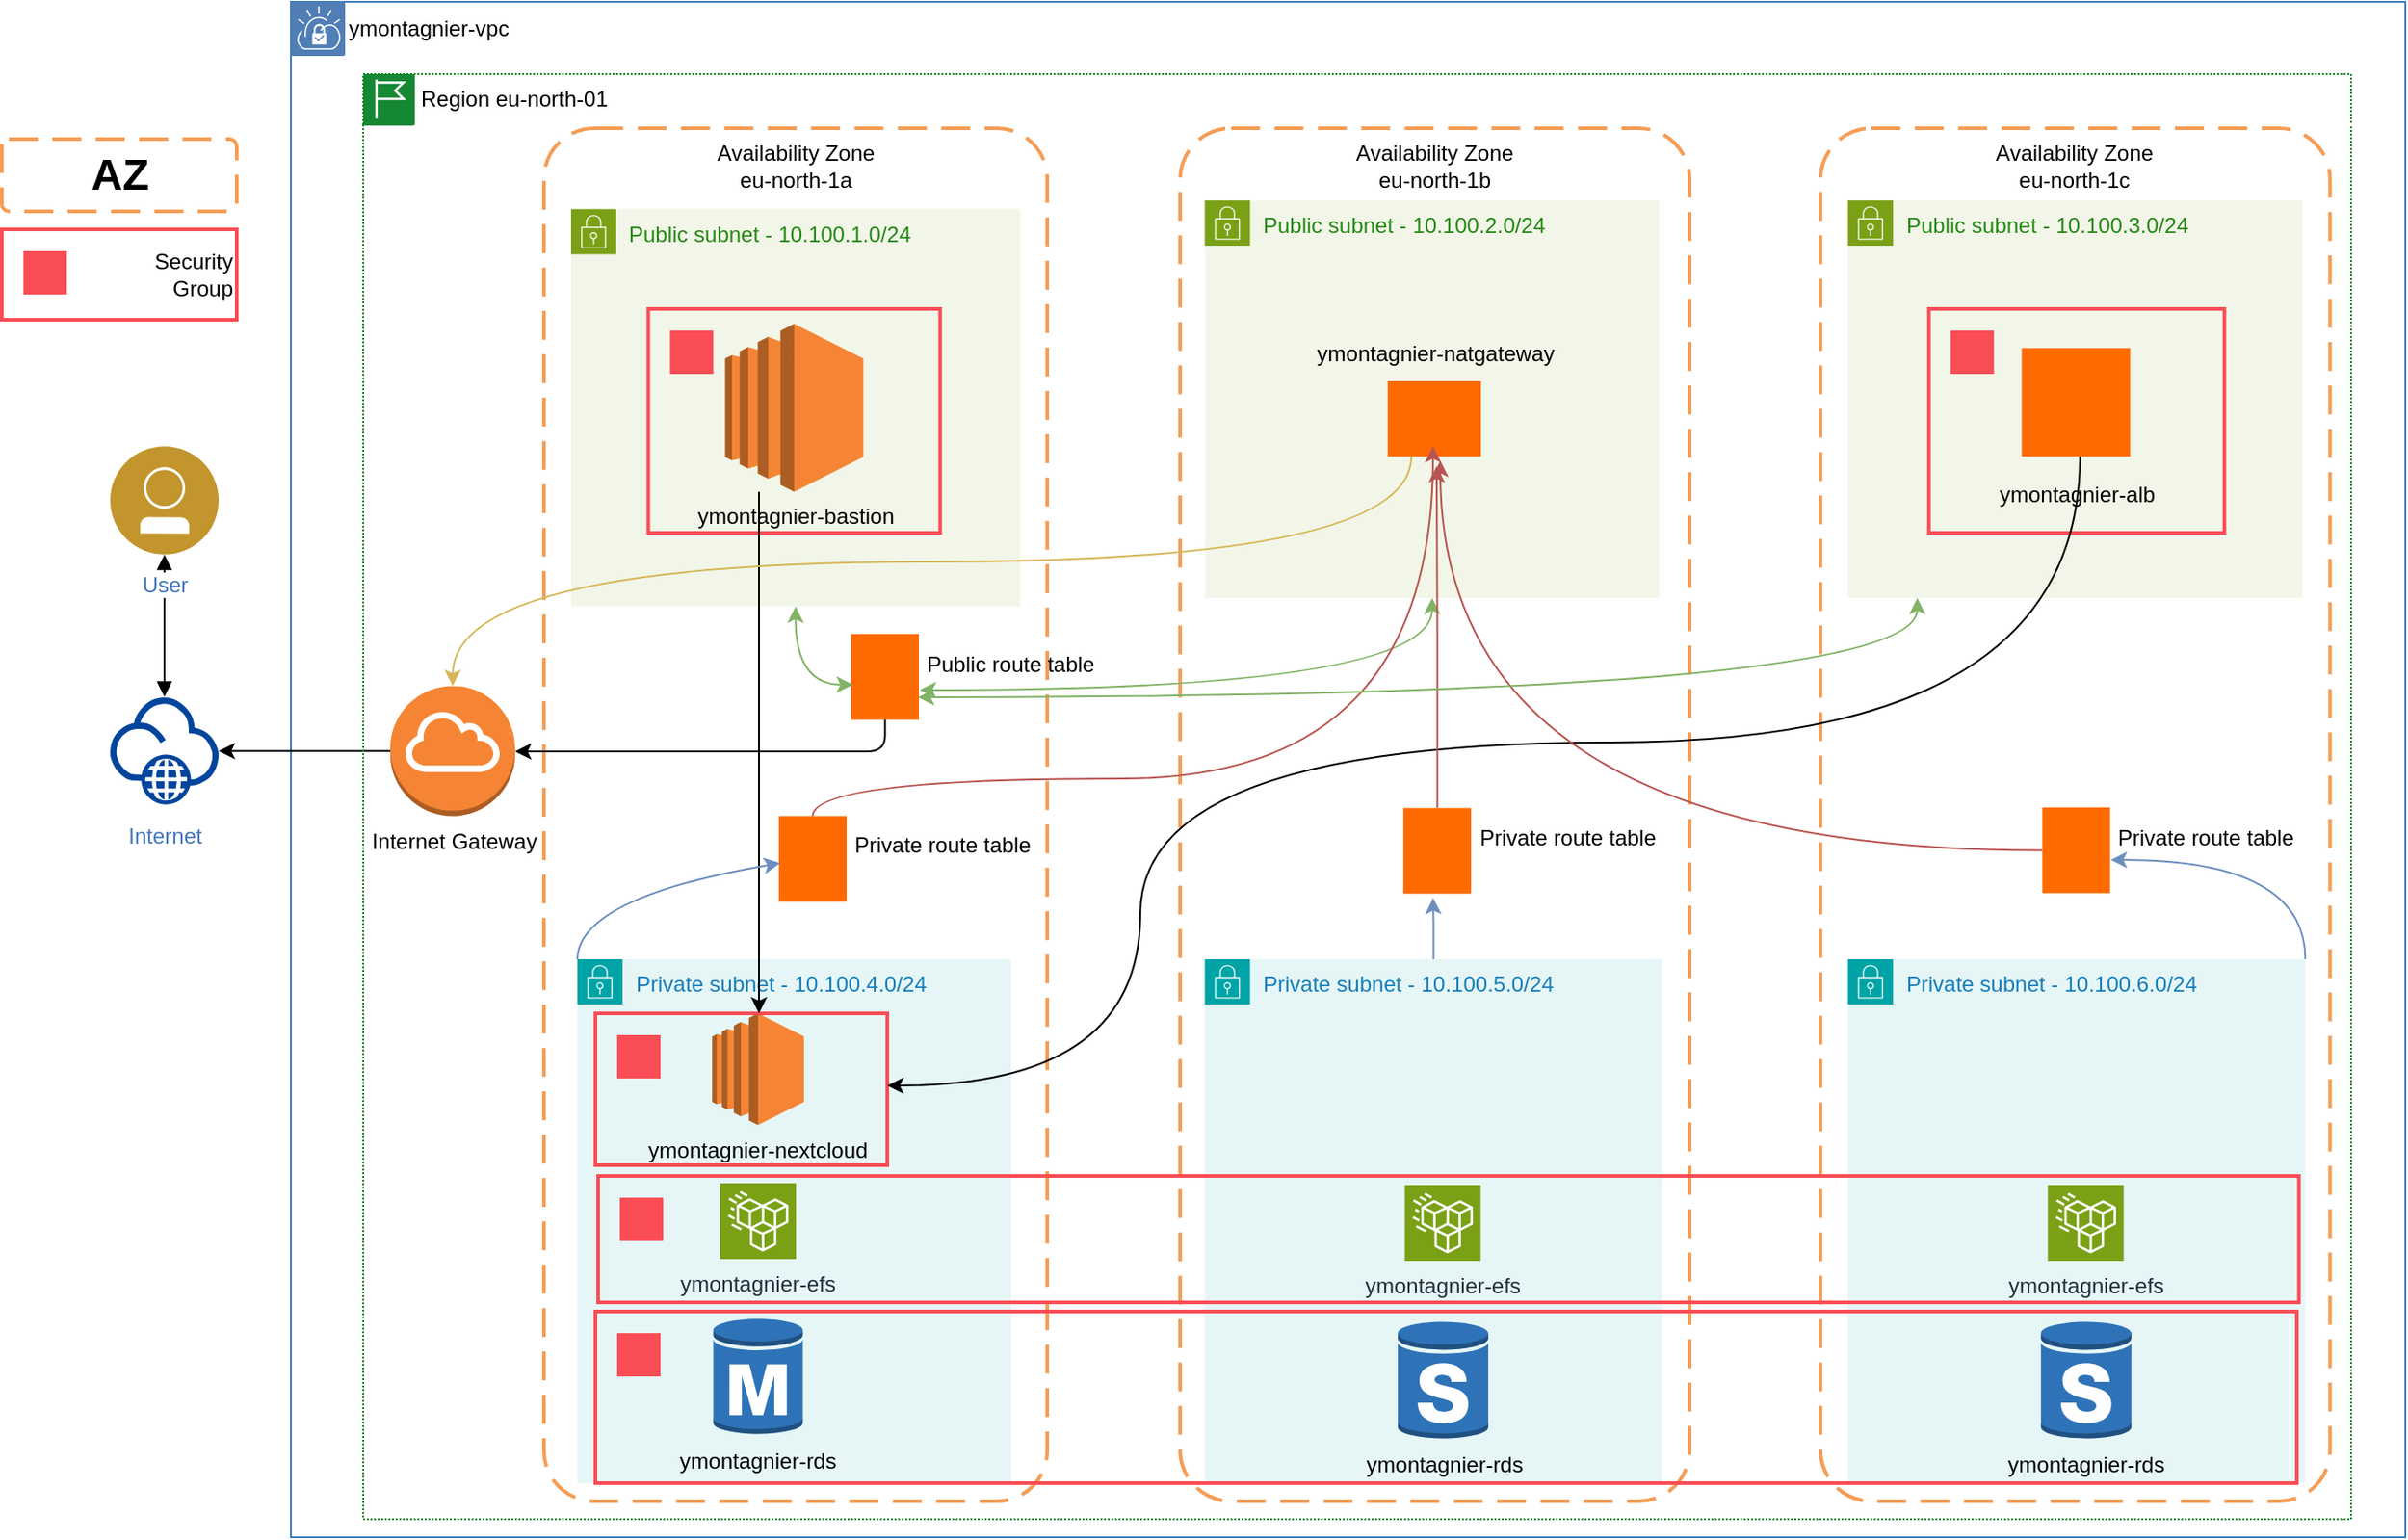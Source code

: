 <mxfile version="26.0.16">
  <diagram id="GNU3i8hCxYjH3E0Nk9u4" name="Page-1">
    <mxGraphModel grid="1" page="1" gridSize="10" guides="1" tooltips="1" connect="1" arrows="1" fold="1" pageScale="1" pageWidth="850" pageHeight="1100" math="0" shadow="0">
      <root>
        <mxCell id="0" />
        <mxCell id="1" parent="0" />
        <mxCell id="qNu9TVXpDzVPsYWxxDan-283" value="" style="group" connectable="0" vertex="1" parent="1">
          <mxGeometry x="692.048" y="150" width="281.96" height="760" as="geometry" />
        </mxCell>
        <mxCell id="qNu9TVXpDzVPsYWxxDan-5" value="&lt;h1&gt;&lt;br&gt;&lt;/h1&gt;" style="rounded=1;arcSize=10;dashed=1;strokeColor=#F59D56;fillColor=none;gradientColor=none;dashPattern=8 4;strokeWidth=2;html=1;align=center;flipH=0;" vertex="1" parent="qNu9TVXpDzVPsYWxxDan-283">
          <mxGeometry width="281.96" height="760" as="geometry" />
        </mxCell>
        <mxCell id="qNu9TVXpDzVPsYWxxDan-6" value="Availability Zone&lt;br&gt;eu-north-1b" style="text;html=1;align=center;verticalAlign=middle;whiteSpace=wrap;rounded=0;" vertex="1" parent="qNu9TVXpDzVPsYWxxDan-283">
          <mxGeometry x="90.744" y="6" width="100.483" height="30" as="geometry" />
        </mxCell>
        <mxCell id="qNu9TVXpDzVPsYWxxDan-225" value="Public subnet - 10.100.3.0/24" style="points=[[0,0],[0.25,0],[0.5,0],[0.75,0],[1,0],[1,0.25],[1,0.5],[1,0.75],[1,1],[0.75,1],[0.5,1],[0.25,1],[0,1],[0,0.75],[0,0.5],[0,0.25]];outlineConnect=0;gradientColor=none;html=1;whiteSpace=wrap;fontSize=12;fontStyle=0;container=0;pointerEvents=0;collapsible=0;recursiveResize=0;shape=mxgraph.aws4.group;grIcon=mxgraph.aws4.group_security_group;grStroke=0;strokeColor=#7AA116;fillColor=#F2F6E8;verticalAlign=top;align=left;spacingLeft=30;fontColor=#248814;dashed=0;" vertex="1" parent="1">
          <mxGeometry x="1061.583" y="190" width="251.588" height="220" as="geometry" />
        </mxCell>
        <mxCell id="qNu9TVXpDzVPsYWxxDan-215" value="Private subnet - 10.100.4.0/24" style="points=[[0,0],[0.25,0],[0.5,0],[0.75,0],[1,0],[1,0.25],[1,0.5],[1,0.75],[1,1],[0.75,1],[0.5,1],[0.25,1],[0,1],[0,0.75],[0,0.5],[0,0.25]];outlineConnect=0;gradientColor=none;html=1;whiteSpace=wrap;fontSize=12;fontStyle=0;container=1;pointerEvents=0;collapsible=0;recursiveResize=0;shape=mxgraph.aws4.group;grIcon=mxgraph.aws4.group_security_group;grStroke=0;strokeColor=#00A4A6;fillColor=#E6F6F7;verticalAlign=top;align=left;spacingLeft=30;fontColor=#147EBA;dashed=0;" vertex="1" parent="1">
          <mxGeometry x="358.5" y="610" width="240" height="290" as="geometry" />
        </mxCell>
        <mxCell id="qNu9TVXpDzVPsYWxxDan-216" value="ymontagnier-rds" style="outlineConnect=0;dashed=0;verticalLabelPosition=bottom;verticalAlign=top;align=center;html=1;shape=mxgraph.aws3.rds_db_instance;fillColor=#2E73B8;gradientColor=none;" vertex="1" parent="qNu9TVXpDzVPsYWxxDan-215">
          <mxGeometry x="75.24" y="198" width="49.5" height="66" as="geometry" />
        </mxCell>
        <mxCell id="qNu9TVXpDzVPsYWxxDan-217" value="ymontagnier-efs" style="sketch=0;points=[[0,0,0],[0.25,0,0],[0.5,0,0],[0.75,0,0],[1,0,0],[0,1,0],[0.25,1,0],[0.5,1,0],[0.75,1,0],[1,1,0],[0,0.25,0],[0,0.5,0],[0,0.75,0],[1,0.25,0],[1,0.5,0],[1,0.75,0]];outlineConnect=0;fontColor=#232F3E;fillColor=#7AA116;strokeColor=#ffffff;dashed=0;verticalLabelPosition=bottom;verticalAlign=top;align=center;html=1;fontSize=12;fontStyle=0;aspect=fixed;shape=mxgraph.aws4.resourceIcon;resIcon=mxgraph.aws4.efs_standard;" vertex="1" parent="qNu9TVXpDzVPsYWxxDan-215">
          <mxGeometry x="78.99" y="124" width="42" height="42" as="geometry" />
        </mxCell>
        <mxCell id="qNu9TVXpDzVPsYWxxDan-218" value="ymontagnier-nextcloud" style="outlineConnect=0;dashed=0;verticalLabelPosition=bottom;verticalAlign=top;align=center;html=1;shape=mxgraph.aws3.ec2;fillColor=#F58534;gradientColor=none;" vertex="1" parent="qNu9TVXpDzVPsYWxxDan-215">
          <mxGeometry x="74.6" y="30" width="50.79" height="61.75" as="geometry" />
        </mxCell>
        <mxCell id="qNu9TVXpDzVPsYWxxDan-284" value="" style="group" connectable="0" vertex="1" parent="1">
          <mxGeometry x="340" y="150" width="278.5" height="760" as="geometry" />
        </mxCell>
        <mxCell id="qNu9TVXpDzVPsYWxxDan-2" value="" style="rounded=1;arcSize=10;dashed=1;strokeColor=#F59D56;fillColor=none;gradientColor=none;dashPattern=8 4;strokeWidth=2;html=1;align=center;container=0;" vertex="1" parent="qNu9TVXpDzVPsYWxxDan-284">
          <mxGeometry width="278.5" height="760" as="geometry" />
        </mxCell>
        <mxCell id="qNu9TVXpDzVPsYWxxDan-3" value="Availability Zone&lt;br&gt;eu-north-1a" style="text;html=1;align=center;verticalAlign=middle;whiteSpace=wrap;rounded=0;" vertex="1" parent="qNu9TVXpDzVPsYWxxDan-284">
          <mxGeometry x="89.63" y="6" width="99.25" height="30" as="geometry" />
        </mxCell>
        <mxCell id="ur3kafw1qKhpfOSSZFUt-36" value="&amp;nbsp; &amp;nbsp; &amp;nbsp; &amp;nbsp; &amp;nbsp; &amp;nbsp; Public route table&lt;div&gt;&lt;br&gt;&lt;/div&gt;" style="points=[];aspect=fixed;html=1;align=left;shadow=0;dashed=0;fillColor=#FF6A00;strokeColor=none;shape=mxgraph.alibaba_cloud.route_table;" vertex="1" parent="qNu9TVXpDzVPsYWxxDan-284">
          <mxGeometry x="169.995" y="280" width="37.5" height="47.4" as="geometry" />
        </mxCell>
        <mxCell id="qNu9TVXpDzVPsYWxxDan-285" value="" style="group" connectable="0" vertex="1" parent="1">
          <mxGeometry x="1046.398" y="150" width="281.96" height="760" as="geometry" />
        </mxCell>
        <mxCell id="qNu9TVXpDzVPsYWxxDan-286" value="&lt;h1&gt;&lt;br&gt;&lt;/h1&gt;" style="rounded=1;arcSize=10;dashed=1;strokeColor=#F59D56;fillColor=none;gradientColor=none;dashPattern=8 4;strokeWidth=2;html=1;align=center;" vertex="1" parent="qNu9TVXpDzVPsYWxxDan-285">
          <mxGeometry width="281.96" height="760" as="geometry" />
        </mxCell>
        <mxCell id="qNu9TVXpDzVPsYWxxDan-287" value="Availability Zone&lt;br&gt;eu-north-1c" style="text;html=1;align=center;verticalAlign=middle;whiteSpace=wrap;rounded=0;" vertex="1" parent="qNu9TVXpDzVPsYWxxDan-285">
          <mxGeometry x="90.744" y="6" width="100.483" height="30" as="geometry" />
        </mxCell>
        <mxCell id="qNu9TVXpDzVPsYWxxDan-222" value="Private subnet - 10.100.6.0/24" style="points=[[0,0],[0.25,0],[0.5,0],[0.75,0],[1,0],[1,0.25],[1,0.5],[1,0.75],[1,1],[0.75,1],[0.5,1],[0.25,1],[0,1],[0,0.75],[0,0.5],[0,0.25]];outlineConnect=0;gradientColor=none;html=1;whiteSpace=wrap;fontSize=12;fontStyle=0;container=1;pointerEvents=0;collapsible=0;recursiveResize=0;shape=mxgraph.aws4.group;grIcon=mxgraph.aws4.group_security_group;grStroke=0;strokeColor=#00A4A6;fillColor=#E6F6F7;verticalAlign=top;align=left;spacingLeft=30;fontColor=#147EBA;dashed=0;" vertex="1" parent="1">
          <mxGeometry x="1061.583" y="610" width="253.106" height="290" as="geometry" />
        </mxCell>
        <mxCell id="FXCXVvDxTQtwc45PbP1s-161" value="ymontagnier-vpc" style="swimlane;fontStyle=0;horizontal=1;collapsible=0;startSize=28;swimlaneLine=0;swimlaneFillColor=none;fillColor=none;rounded=0;whiteSpace=wrap;html=1;absoluteArcSize=1;arcSize=12;strokeColor=#417CB9;verticalAlign=top;align=left;spacingLeft=30;spacingTop=1;dashed=0;strokeWidth=1;" vertex="1" parent="1">
          <mxGeometry x="200" y="80" width="1170" height="850" as="geometry" />
        </mxCell>
        <mxCell id="FXCXVvDxTQtwc45PbP1s-162" value="" style="aspect=fixed;perimeter=ellipsePerimeter;html=1;align=center;shadow=0;dashed=0;fontColor=#4277BB;labelBackgroundColor=#ffffff;fontSize=12;spacingTop=3;image;image=img/lib/ibm/vpc/VPCTag.svg;part=1;" vertex="1" parent="FXCXVvDxTQtwc45PbP1s-161">
          <mxGeometry width="30" height="30" as="geometry" />
        </mxCell>
        <mxCell id="qNu9TVXpDzVPsYWxxDan-236" value="Public subnet - 10.100.1.0/24" style="points=[[0,0],[0.25,0],[0.5,0],[0.75,0],[1,0],[1,0.25],[1,0.5],[1,0.75],[1,1],[0.75,1],[0.5,1],[0.25,1],[0,1],[0,0.75],[0,0.5],[0,0.25]];outlineConnect=0;gradientColor=none;html=1;whiteSpace=wrap;fontSize=12;fontStyle=0;container=1;pointerEvents=0;collapsible=0;recursiveResize=0;shape=mxgraph.aws4.group;grIcon=mxgraph.aws4.group_security_group;grStroke=0;strokeColor=#7AA116;fillColor=#F2F6E8;verticalAlign=top;align=left;spacingLeft=30;fontColor=#248814;dashed=0;" vertex="1" parent="1">
          <mxGeometry x="355.01" y="194.75" width="248.5" height="220" as="geometry" />
        </mxCell>
        <mxCell id="FXCXVvDxTQtwc45PbP1s-120" style="edgeStyle=orthogonalEdgeStyle;rounded=0;orthogonalLoop=1;jettySize=auto;html=1;startArrow=block;startFill=1;endArrow=block;endFill=1;" edge="1" parent="1" source="FXCXVvDxTQtwc45PbP1s-93" target="FXCXVvDxTQtwc45PbP1s-94">
          <mxGeometry relative="1" as="geometry" />
        </mxCell>
        <mxCell id="itqwBwdQcHr9N_OGk8uq-14" style="edgeStyle=orthogonalEdgeStyle;rounded=0;orthogonalLoop=1;jettySize=auto;html=1;entryX=1;entryY=0.5;entryDx=0;entryDy=0;" edge="1" parent="1" source="ur3kafw1qKhpfOSSZFUt-2" target="FXCXVvDxTQtwc45PbP1s-94">
          <mxGeometry relative="1" as="geometry" />
        </mxCell>
        <mxCell id="qNu9TVXpDzVPsYWxxDan-49" value="&lt;h1&gt;AZ&lt;/h1&gt;" style="rounded=1;arcSize=10;dashed=1;strokeColor=#F59D56;fillColor=none;gradientColor=none;dashPattern=8 4;strokeWidth=2;html=1;align=center;" vertex="1" parent="1">
          <mxGeometry x="40" y="156" width="130" height="40" as="geometry" />
        </mxCell>
        <mxCell id="ur3kafw1qKhpfOSSZFUt-2" value="Internet Gateway" style="outlineConnect=0;dashed=0;verticalLabelPosition=bottom;verticalAlign=top;align=center;html=1;shape=mxgraph.aws3.internet_gateway;fillColor=#F58534;gradientColor=none;" vertex="1" parent="1">
          <mxGeometry x="255" y="458.75" width="69" height="72" as="geometry" />
        </mxCell>
        <mxCell id="ur3kafw1qKhpfOSSZFUt-24" value="ymontagnier-bastion" style="outlineConnect=0;dashed=0;verticalLabelPosition=bottom;verticalAlign=top;align=center;html=1;shape=mxgraph.aws3.ec2;fillColor=#F58534;gradientColor=none;" vertex="1" parent="1">
          <mxGeometry x="440.25" y="258.25" width="76.5" height="93" as="geometry" />
        </mxCell>
        <mxCell id="qNu9TVXpDzVPsYWxxDan-258" value="" style="container=1;collapsible=0;expand=0;recursiveResize=0;html=1;whiteSpace=wrap;strokeColor=#FA4D56;fillColor=none;strokeWidth=2" vertex="1" parent="1">
          <mxGeometry x="397.75" y="250" width="161.5" height="124" as="geometry" />
        </mxCell>
        <mxCell id="qNu9TVXpDzVPsYWxxDan-259" value="" style="shape=rect;fillColor=none;aspect=fixed;resizable=0;labelPosition=right;verticalLabelPosition=middle;align=center;verticalAlign=middle;strokeColor=none;part=1;spacingLeft=5;fontSize=14;" vertex="1" parent="qNu9TVXpDzVPsYWxxDan-258">
          <mxGeometry width="48" height="48" relative="1" as="geometry" />
        </mxCell>
        <mxCell id="qNu9TVXpDzVPsYWxxDan-260" value="" style="fillColor=#FA4D56;shape=mxgraph.ibm_cloud.group--security;strokeColor=none;dashed=0;outlineConnect=0;html=1;labelPosition=center;verticalLabelPosition=bottom;verticalAlign=top;part=1;movable=0;resizable=0;rotatable=0;" vertex="1" parent="qNu9TVXpDzVPsYWxxDan-259">
          <mxGeometry width="24" height="24" relative="1" as="geometry">
            <mxPoint x="12" y="12" as="offset" />
          </mxGeometry>
        </mxCell>
        <mxCell id="qNu9TVXpDzVPsYWxxDan-261" value="Security&lt;div&gt;Group&lt;/div&gt;" style="container=1;collapsible=0;expand=0;recursiveResize=0;html=1;whiteSpace=wrap;strokeColor=#FA4D56;fillColor=none;strokeWidth=2;align=right;" vertex="1" parent="1">
          <mxGeometry x="40" y="206" width="130" height="50" as="geometry" />
        </mxCell>
        <mxCell id="qNu9TVXpDzVPsYWxxDan-262" value="" style="shape=rect;fillColor=none;aspect=fixed;resizable=0;labelPosition=right;verticalLabelPosition=middle;align=center;verticalAlign=middle;strokeColor=none;part=1;spacingLeft=5;fontSize=14;" vertex="1" parent="qNu9TVXpDzVPsYWxxDan-261">
          <mxGeometry width="48" height="48" relative="1" as="geometry" />
        </mxCell>
        <mxCell id="qNu9TVXpDzVPsYWxxDan-263" value="" style="fillColor=#FA4D56;shape=mxgraph.ibm_cloud.group--security;strokeColor=none;dashed=0;outlineConnect=0;html=1;labelPosition=center;verticalLabelPosition=bottom;verticalAlign=top;part=1;movable=0;resizable=0;rotatable=0;" vertex="1" parent="qNu9TVXpDzVPsYWxxDan-262">
          <mxGeometry width="24" height="24" relative="1" as="geometry">
            <mxPoint x="12" y="12" as="offset" />
          </mxGeometry>
        </mxCell>
        <mxCell id="qNu9TVXpDzVPsYWxxDan-265" value="&amp;nbsp; &amp;nbsp; &amp;nbsp; &amp;nbsp; &amp;nbsp; &amp;nbsp; Private route table&lt;div&gt;&lt;br&gt;&lt;/div&gt;" style="points=[];aspect=fixed;html=1;align=left;shadow=0;dashed=0;fillColor=#FF6A00;strokeColor=none;shape=mxgraph.alibaba_cloud.route_table;" vertex="1" parent="1">
          <mxGeometry x="470" y="530.75" width="37.5" height="47.4" as="geometry" />
        </mxCell>
        <mxCell id="FXCXVvDxTQtwc45PbP1s-164" value="" style="aspect=fixed;perimeter=ellipsePerimeter;html=1;align=center;shadow=0;dashed=0;fontColor=#4277BB;labelBackgroundColor=#ffffff;fontSize=12;spacingTop=3;image;image=img/lib/ibm/vpc/RegionTag.svg;part=1;" vertex="1" parent="1">
          <mxGeometry x="240" y="120" width="28.571" height="28.571" as="geometry" />
        </mxCell>
        <mxCell id="FXCXVvDxTQtwc45PbP1s-163" value="Region eu-north-01" style="swimlane;fontStyle=0;horizontal=1;collapsible=0;startSize=28;swimlaneLine=0;swimlaneFillColor=none;fillColor=none;rounded=0;whiteSpace=wrap;html=1;absoluteArcSize=1;arcSize=0;strokeColor=#00882B;verticalAlign=top;align=left;spacingLeft=30;dashed=1;strokeWidth=1;container=0;dashPattern=1 1;movable=1;resizable=1;rotatable=1;deletable=1;editable=1;locked=0;connectable=1;" vertex="1" parent="1">
          <mxGeometry x="240" y="120" width="1100" height="800" as="geometry" />
        </mxCell>
        <mxCell id="qNu9TVXpDzVPsYWxxDan-230" value="Public subnet - 10.100.2.0/24" style="points=[[0,0],[0.25,0],[0.5,0],[0.75,0],[1,0],[1,0.25],[1,0.5],[1,0.75],[1,1],[0.75,1],[0.5,1],[0.25,1],[0,1],[0,0.75],[0,0.5],[0,0.25]];outlineConnect=0;gradientColor=none;html=1;whiteSpace=wrap;fontSize=12;fontStyle=0;container=1;pointerEvents=0;collapsible=0;recursiveResize=0;shape=mxgraph.aws4.group;grIcon=mxgraph.aws4.group_security_group;grStroke=0;strokeColor=#7AA116;fillColor=#F2F6E8;verticalAlign=top;align=left;spacingLeft=30;fontColor=#248814;dashed=0;" vertex="1" parent="1">
          <mxGeometry x="705.716" y="190" width="251.588" height="220" as="geometry" />
        </mxCell>
        <mxCell id="qNu9TVXpDzVPsYWxxDan-223" value="ymontagnier-efs" style="sketch=0;points=[[0,0,0],[0.25,0,0],[0.5,0,0],[0.75,0,0],[1,0,0],[0,1,0],[0.25,1,0],[0.5,1,0],[0.75,1,0],[1,1,0],[0,0.25,0],[0,0.5,0],[0,0.75,0],[1,0.25,0],[1,0.5,0],[1,0.75,0]];outlineConnect=0;fontColor=#232F3E;fillColor=#7AA116;strokeColor=#ffffff;dashed=0;verticalLabelPosition=bottom;verticalAlign=top;align=center;html=1;fontSize=12;fontStyle=0;aspect=fixed;shape=mxgraph.aws4.resourceIcon;resIcon=mxgraph.aws4.efs_standard;" vertex="1" parent="1">
          <mxGeometry x="1172.191" y="735" width="42" height="42" as="geometry" />
        </mxCell>
        <mxCell id="qNu9TVXpDzVPsYWxxDan-224" value="ymontagnier-rds" style="outlineConnect=0;dashed=0;verticalLabelPosition=bottom;verticalAlign=top;align=center;html=1;shape=mxgraph.aws3.rds_db_instance_standby_multi_az;fillColor=#2E73B8;gradientColor=none;" vertex="1" parent="1">
          <mxGeometry x="1168.394" y="810" width="50.115" height="66" as="geometry" />
        </mxCell>
        <mxCell id="qNu9TVXpDzVPsYWxxDan-274" value="&amp;nbsp; &amp;nbsp; &amp;nbsp; &amp;nbsp; &amp;nbsp; &amp;nbsp; Private route table&lt;div&gt;&lt;br&gt;&lt;/div&gt;" style="points=[];aspect=fixed;html=1;align=left;shadow=0;dashed=0;fillColor=#FF6A00;strokeColor=none;shape=mxgraph.alibaba_cloud.route_table;" vertex="1" parent="1">
          <mxGeometry x="1169.153" y="526" width="37.5" height="47.4" as="geometry" />
        </mxCell>
        <mxCell id="itqwBwdQcHr9N_OGk8uq-19" value="&lt;div&gt;&lt;br&gt;&lt;/div&gt;&lt;div&gt;&lt;br&gt;&lt;/div&gt;&lt;div&gt;&lt;br&gt;&lt;/div&gt;&lt;div&gt;&lt;br&gt;&lt;/div&gt;&lt;div&gt;&lt;br&gt;&lt;/div&gt;&lt;div&gt;&lt;br&gt;&lt;/div&gt;&lt;div&gt;&lt;br&gt;&lt;/div&gt;&lt;div&gt;ymontagnier-alb&lt;/div&gt;" style="points=[];aspect=fixed;html=1;align=center;shadow=0;dashed=0;fillColor=#FF6A00;strokeColor=none;shape=mxgraph.alibaba_cloud.alb_application_load_balancer_02;" vertex="1" parent="1">
          <mxGeometry x="1157.763" y="271.7" width="60" height="60" as="geometry" />
        </mxCell>
        <mxCell id="qNu9TVXpDzVPsYWxxDan-277" value="" style="container=1;collapsible=0;expand=0;recursiveResize=0;html=1;whiteSpace=wrap;strokeColor=#FA4D56;fillColor=none;strokeWidth=2" vertex="1" parent="1">
          <mxGeometry x="1106.383" y="250" width="163.507" height="124" as="geometry" />
        </mxCell>
        <mxCell id="qNu9TVXpDzVPsYWxxDan-278" value="" style="shape=rect;fillColor=none;aspect=fixed;resizable=0;labelPosition=right;verticalLabelPosition=middle;align=center;verticalAlign=middle;strokeColor=none;part=1;spacingLeft=5;fontSize=14;" vertex="1" parent="qNu9TVXpDzVPsYWxxDan-277">
          <mxGeometry width="48" height="48" relative="1" as="geometry" />
        </mxCell>
        <mxCell id="qNu9TVXpDzVPsYWxxDan-279" value="" style="fillColor=#FA4D56;shape=mxgraph.ibm_cloud.group--security;strokeColor=none;dashed=0;outlineConnect=0;html=1;labelPosition=center;verticalLabelPosition=bottom;verticalAlign=top;part=1;movable=0;resizable=0;rotatable=0;" vertex="1" parent="qNu9TVXpDzVPsYWxxDan-278">
          <mxGeometry width="24" height="24" relative="1" as="geometry">
            <mxPoint x="12" y="12" as="offset" />
          </mxGeometry>
        </mxCell>
        <mxCell id="ur3kafw1qKhpfOSSZFUt-30" value="&amp;nbsp; &amp;nbsp; &amp;nbsp; &amp;nbsp; &amp;nbsp; &amp;nbsp; Private route table&lt;div&gt;&lt;br&gt;&lt;/div&gt;" style="points=[];aspect=fixed;html=1;align=left;shadow=0;dashed=0;fillColor=#FF6A00;strokeColor=none;shape=mxgraph.alibaba_cloud.route_table;" vertex="1" parent="1">
          <mxGeometry x="815.564" y="526.3" width="37.5" height="47.4" as="geometry" />
        </mxCell>
        <mxCell id="qNu9TVXpDzVPsYWxxDan-219" value="Private subnet - 10.100.5.0/24" style="points=[[0,0],[0.25,0],[0.5,0],[0.75,0],[1,0],[1,0.25],[1,0.5],[1,0.75],[1,1],[0.75,1],[0.5,1],[0.25,1],[0,1],[0,0.75],[0,0.5],[0,0.25]];outlineConnect=0;gradientColor=none;html=1;whiteSpace=wrap;fontSize=12;fontStyle=0;container=1;pointerEvents=0;collapsible=0;recursiveResize=0;shape=mxgraph.aws4.group;grIcon=mxgraph.aws4.group_security_group;grStroke=0;strokeColor=#00A4A6;fillColor=#E6F6F7;verticalAlign=top;align=left;spacingLeft=30;fontColor=#147EBA;dashed=0;" vertex="1" parent="1">
          <mxGeometry x="705.716" y="610" width="253.106" height="290" as="geometry" />
        </mxCell>
        <mxCell id="qNu9TVXpDzVPsYWxxDan-221" value="ymontagnier-rds" style="outlineConnect=0;dashed=0;verticalLabelPosition=bottom;verticalAlign=top;align=center;html=1;shape=mxgraph.aws3.rds_db_instance_standby_multi_az;fillColor=#2E73B8;gradientColor=none;" vertex="1" parent="1">
          <mxGeometry x="812.526" y="810" width="50.115" height="66" as="geometry" />
        </mxCell>
        <mxCell id="qNu9TVXpDzVPsYWxxDan-220" value="ymontagnier-efs" style="sketch=0;points=[[0,0,0],[0.25,0,0],[0.5,0,0],[0.75,0,0],[1,0,0],[0,1,0],[0.25,1,0],[0.5,1,0],[0.75,1,0],[1,1,0],[0,0.25,0],[0,0.5,0],[0,0.75,0],[1,0.25,0],[1,0.5,0],[1,0.75,0]];outlineConnect=0;fontColor=#232F3E;fillColor=#7AA116;strokeColor=#ffffff;dashed=0;verticalLabelPosition=bottom;verticalAlign=top;align=center;html=1;fontSize=12;fontStyle=0;aspect=fixed;shape=mxgraph.aws4.resourceIcon;resIcon=mxgraph.aws4.efs_standard;" vertex="1" parent="1">
          <mxGeometry x="816.323" y="735" width="42" height="42" as="geometry" />
        </mxCell>
        <mxCell id="qNu9TVXpDzVPsYWxxDan-255" value="" style="container=1;collapsible=0;expand=0;recursiveResize=0;html=1;whiteSpace=wrap;strokeColor=#FA4D56;fillColor=none;strokeWidth=2" vertex="1" parent="1">
          <mxGeometry x="368.5" y="640" width="161.5" height="84" as="geometry" />
        </mxCell>
        <mxCell id="qNu9TVXpDzVPsYWxxDan-256" value="" style="shape=rect;fillColor=none;aspect=fixed;resizable=0;labelPosition=right;verticalLabelPosition=middle;align=center;verticalAlign=middle;strokeColor=none;part=1;spacingLeft=5;fontSize=14;" vertex="1" parent="qNu9TVXpDzVPsYWxxDan-255">
          <mxGeometry width="48" height="48" relative="1" as="geometry" />
        </mxCell>
        <mxCell id="qNu9TVXpDzVPsYWxxDan-257" value="" style="fillColor=#FA4D56;shape=mxgraph.ibm_cloud.group--security;strokeColor=none;dashed=0;outlineConnect=0;html=1;labelPosition=center;verticalLabelPosition=bottom;verticalAlign=top;part=1;movable=0;resizable=0;rotatable=0;" vertex="1" parent="qNu9TVXpDzVPsYWxxDan-256">
          <mxGeometry width="24" height="24" relative="1" as="geometry">
            <mxPoint x="12" y="12" as="offset" />
          </mxGeometry>
        </mxCell>
        <mxCell id="qNu9TVXpDzVPsYWxxDan-247" value="" style="container=1;collapsible=0;expand=0;recursiveResize=0;html=1;whiteSpace=wrap;strokeColor=#FA4D56;fillColor=none;strokeWidth=2" vertex="1" parent="1">
          <mxGeometry x="370" y="730" width="941.15" height="70" as="geometry" />
        </mxCell>
        <mxCell id="qNu9TVXpDzVPsYWxxDan-248" value="" style="shape=rect;fillColor=none;aspect=fixed;resizable=0;labelPosition=right;verticalLabelPosition=middle;align=center;verticalAlign=middle;strokeColor=none;part=1;spacingLeft=5;fontSize=14;" vertex="1" parent="qNu9TVXpDzVPsYWxxDan-247">
          <mxGeometry width="48" height="48" relative="1" as="geometry" />
        </mxCell>
        <mxCell id="qNu9TVXpDzVPsYWxxDan-249" value="" style="fillColor=#FA4D56;shape=mxgraph.ibm_cloud.group--security;strokeColor=none;dashed=0;outlineConnect=0;html=1;labelPosition=center;verticalLabelPosition=bottom;verticalAlign=top;part=1;movable=0;resizable=0;rotatable=0;" vertex="1" parent="qNu9TVXpDzVPsYWxxDan-248">
          <mxGeometry width="24" height="24" relative="1" as="geometry">
            <mxPoint x="12" y="12" as="offset" />
          </mxGeometry>
        </mxCell>
        <mxCell id="qNu9TVXpDzVPsYWxxDan-242" value="" style="container=1;collapsible=0;expand=0;recursiveResize=0;html=1;whiteSpace=wrap;strokeColor=#FA4D56;fillColor=none;strokeWidth=2" vertex="1" parent="1">
          <mxGeometry x="368.5" y="805" width="941.5" height="95" as="geometry" />
        </mxCell>
        <mxCell id="qNu9TVXpDzVPsYWxxDan-243" value="" style="shape=rect;fillColor=none;aspect=fixed;resizable=0;labelPosition=right;verticalLabelPosition=middle;align=center;verticalAlign=middle;strokeColor=none;part=1;spacingLeft=5;fontSize=14;" vertex="1" parent="qNu9TVXpDzVPsYWxxDan-242">
          <mxGeometry width="48" height="48" relative="1" as="geometry" />
        </mxCell>
        <mxCell id="qNu9TVXpDzVPsYWxxDan-244" value="" style="fillColor=#FA4D56;shape=mxgraph.ibm_cloud.group--security;strokeColor=none;dashed=0;outlineConnect=0;html=1;labelPosition=center;verticalLabelPosition=bottom;verticalAlign=top;part=1;movable=0;resizable=0;rotatable=0;" vertex="1" parent="qNu9TVXpDzVPsYWxxDan-243">
          <mxGeometry width="24" height="24" relative="1" as="geometry">
            <mxPoint x="12" y="12" as="offset" />
          </mxGeometry>
        </mxCell>
        <mxCell id="itqwBwdQcHr9N_OGk8uq-7" value="ymontagnier-natgateway&lt;div&gt;&lt;br&gt;&lt;/div&gt;&lt;div&gt;&lt;br&gt;&lt;/div&gt;&lt;div&gt;&lt;br&gt;&lt;/div&gt;&lt;div&gt;&lt;br&gt;&lt;/div&gt;&lt;div&gt;&lt;br&gt;&lt;/div&gt;" style="points=[];aspect=fixed;html=1;align=center;shadow=0;dashed=0;fillColor=#FF6A00;strokeColor=none;shape=mxgraph.alibaba_cloud.nat_gateway;" vertex="1" parent="1">
          <mxGeometry x="806.908" y="290" width="51.6" height="41.7" as="geometry" />
        </mxCell>
        <mxCell id="qNu9TVXpDzVPsYWxxDan-1" style="edgeStyle=orthogonalEdgeStyle;rounded=0;orthogonalLoop=1;jettySize=auto;html=1;" edge="1" parent="1" source="ur3kafw1qKhpfOSSZFUt-24" target="qNu9TVXpDzVPsYWxxDan-218">
          <mxGeometry relative="1" as="geometry">
            <mxPoint x="460.5" y="650" as="targetPoint" />
            <Array as="points">
              <mxPoint x="459" y="420" />
              <mxPoint x="459" y="420" />
            </Array>
          </mxGeometry>
        </mxCell>
        <mxCell id="qNu9TVXpDzVPsYWxxDan-233" style="edgeStyle=orthogonalEdgeStyle;rounded=0;orthogonalLoop=1;jettySize=auto;html=1;entryX=0.5;entryY=0;entryDx=0;entryDy=0;entryPerimeter=0;fillColor=#fff2cc;strokeColor=#d6b656;curved=1;" edge="1" parent="1" source="itqwBwdQcHr9N_OGk8uq-7" target="ur3kafw1qKhpfOSSZFUt-2">
          <mxGeometry relative="1" as="geometry">
            <Array as="points">
              <mxPoint x="820" y="390" />
              <mxPoint x="290" y="390" />
            </Array>
          </mxGeometry>
        </mxCell>
        <mxCell id="qNu9TVXpDzVPsYWxxDan-270" value="" style="endArrow=classic;html=1;rounded=0;entryX=0.02;entryY=0.549;entryDx=0;entryDy=0;entryPerimeter=0;exitX=0;exitY=0;exitDx=0;exitDy=0;curved=1;fillColor=#dae8fc;strokeColor=#6c8ebf;" edge="1" parent="1" source="qNu9TVXpDzVPsYWxxDan-215" target="qNu9TVXpDzVPsYWxxDan-265">
          <mxGeometry width="50" height="50" relative="1" as="geometry">
            <mxPoint x="660" y="530" as="sourcePoint" />
            <mxPoint x="710" y="480" as="targetPoint" />
            <Array as="points">
              <mxPoint x="359" y="576" />
            </Array>
          </mxGeometry>
        </mxCell>
        <mxCell id="qNu9TVXpDzVPsYWxxDan-273" style="edgeStyle=orthogonalEdgeStyle;rounded=0;orthogonalLoop=1;jettySize=auto;html=1;curved=1;" edge="1" parent="1" source="itqwBwdQcHr9N_OGk8uq-19" target="qNu9TVXpDzVPsYWxxDan-255">
          <mxGeometry relative="1" as="geometry">
            <Array as="points">
              <mxPoint x="1190" y="490" />
              <mxPoint x="670" y="490" />
              <mxPoint x="670" y="680" />
            </Array>
          </mxGeometry>
        </mxCell>
        <mxCell id="qNu9TVXpDzVPsYWxxDan-281" style="edgeStyle=orthogonalEdgeStyle;rounded=0;orthogonalLoop=1;jettySize=auto;html=1;exitX=1;exitY=0;exitDx=0;exitDy=0;entryX=1.009;entryY=0.612;entryDx=0;entryDy=0;entryPerimeter=0;fillColor=#dae8fc;strokeColor=#6c8ebf;curved=1;" edge="1" parent="1" source="qNu9TVXpDzVPsYWxxDan-222" target="qNu9TVXpDzVPsYWxxDan-274">
          <mxGeometry relative="1" as="geometry" />
        </mxCell>
        <mxCell id="qNu9TVXpDzVPsYWxxDan-280" style="edgeStyle=orthogonalEdgeStyle;rounded=0;orthogonalLoop=1;jettySize=auto;html=1;entryX=0.438;entryY=1.049;entryDx=0;entryDy=0;entryPerimeter=0;fillColor=#dae8fc;strokeColor=#6c8ebf;" edge="1" parent="1" source="qNu9TVXpDzVPsYWxxDan-219" target="ur3kafw1qKhpfOSSZFUt-30">
          <mxGeometry relative="1" as="geometry" />
        </mxCell>
        <mxCell id="oyqa9fuhlC8LmrTTEeq8-1" style="edgeStyle=orthogonalEdgeStyle;rounded=0;orthogonalLoop=1;jettySize=auto;html=1;entryX=0.027;entryY=0.591;entryDx=0;entryDy=0;entryPerimeter=0;fillColor=#d5e8d4;strokeColor=#82b366;curved=1;startArrow=classic;startFill=1;" edge="1" parent="1" source="qNu9TVXpDzVPsYWxxDan-236" target="ur3kafw1qKhpfOSSZFUt-36">
          <mxGeometry relative="1" as="geometry" />
        </mxCell>
        <mxCell id="oyqa9fuhlC8LmrTTEeq8-2" style="edgeStyle=orthogonalEdgeStyle;rounded=0;orthogonalLoop=1;jettySize=auto;html=1;entryX=1.013;entryY=0.654;entryDx=0;entryDy=0;entryPerimeter=0;curved=1;fillColor=#d5e8d4;strokeColor=#82b366;startArrow=classic;startFill=1;" edge="1" parent="1" source="qNu9TVXpDzVPsYWxxDan-230" target="ur3kafw1qKhpfOSSZFUt-36">
          <mxGeometry relative="1" as="geometry">
            <Array as="points">
              <mxPoint x="832" y="461" />
            </Array>
          </mxGeometry>
        </mxCell>
        <mxCell id="oyqa9fuhlC8LmrTTEeq8-4" style="edgeStyle=orthogonalEdgeStyle;rounded=1;orthogonalLoop=1;jettySize=auto;html=1;curved=0;" edge="1" parent="1" source="ur3kafw1qKhpfOSSZFUt-36" target="ur3kafw1qKhpfOSSZFUt-2">
          <mxGeometry relative="1" as="geometry">
            <Array as="points">
              <mxPoint x="529" y="495" />
            </Array>
          </mxGeometry>
        </mxCell>
        <mxCell id="oyqa9fuhlC8LmrTTEeq8-6" style="edgeStyle=orthogonalEdgeStyle;rounded=0;orthogonalLoop=1;jettySize=auto;html=1;entryX=0.525;entryY=1.127;entryDx=0;entryDy=0;entryPerimeter=0;fillColor=#f8cecc;strokeColor=#b85450;" edge="1" parent="1" source="ur3kafw1qKhpfOSSZFUt-30" target="itqwBwdQcHr9N_OGk8uq-7">
          <mxGeometry relative="1" as="geometry" />
        </mxCell>
        <mxCell id="oyqa9fuhlC8LmrTTEeq8-7" style="edgeStyle=orthogonalEdgeStyle;rounded=0;orthogonalLoop=1;jettySize=auto;html=1;entryX=0.564;entryY=1.055;entryDx=0;entryDy=0;entryPerimeter=0;curved=1;fillColor=#f8cecc;strokeColor=#b85450;" edge="1" parent="1" source="qNu9TVXpDzVPsYWxxDan-274" target="itqwBwdQcHr9N_OGk8uq-7">
          <mxGeometry relative="1" as="geometry" />
        </mxCell>
        <mxCell id="oyqa9fuhlC8LmrTTEeq8-8" style="edgeStyle=orthogonalEdgeStyle;rounded=0;orthogonalLoop=1;jettySize=auto;html=1;entryX=0.486;entryY=0.863;entryDx=0;entryDy=0;entryPerimeter=0;curved=1;fillColor=#f8cecc;strokeColor=#b85450;" edge="1" parent="1" source="qNu9TVXpDzVPsYWxxDan-265" target="itqwBwdQcHr9N_OGk8uq-7">
          <mxGeometry relative="1" as="geometry">
            <Array as="points">
              <mxPoint x="489" y="510" />
              <mxPoint x="832" y="510" />
            </Array>
          </mxGeometry>
        </mxCell>
        <mxCell id="oyqa9fuhlC8LmrTTEeq8-3" style="edgeStyle=orthogonalEdgeStyle;rounded=0;orthogonalLoop=1;jettySize=auto;html=1;entryX=0.987;entryY=0.738;entryDx=0;entryDy=0;entryPerimeter=0;curved=1;fillColor=#d5e8d4;strokeColor=#82b366;startArrow=classic;startFill=1;" edge="1" parent="1" source="qNu9TVXpDzVPsYWxxDan-225" target="ur3kafw1qKhpfOSSZFUt-36">
          <mxGeometry relative="1" as="geometry">
            <Array as="points">
              <mxPoint x="1100" y="465" />
            </Array>
          </mxGeometry>
        </mxCell>
        <mxCell id="FXCXVvDxTQtwc45PbP1s-115" value="Icons" style="" parent="0" />
        <mxCell id="FXCXVvDxTQtwc45PbP1s-93" value="User" style="aspect=fixed;perimeter=ellipsePerimeter;html=1;align=center;shadow=0;dashed=0;fontColor=#4277BB;labelBackgroundColor=#ffffff;fontSize=12;spacingTop=3;image;image=img/lib/ibm/users/user.svg;" vertex="1" parent="FXCXVvDxTQtwc45PbP1s-115">
          <mxGeometry x="100" y="326" width="60" height="60" as="geometry" />
        </mxCell>
        <mxCell id="FXCXVvDxTQtwc45PbP1s-94" value="Internet" style="aspect=fixed;perimeter=ellipsePerimeter;html=1;align=center;shadow=0;dashed=0;fontColor=#4277BB;labelBackgroundColor=#ffffff;fontSize=12;spacingTop=3;image;image=img/lib/ibm/vpc/Internet.svg;" vertex="1" parent="FXCXVvDxTQtwc45PbP1s-115">
          <mxGeometry x="100" y="464.75" width="60" height="60" as="geometry" />
        </mxCell>
      </root>
    </mxGraphModel>
  </diagram>
</mxfile>
